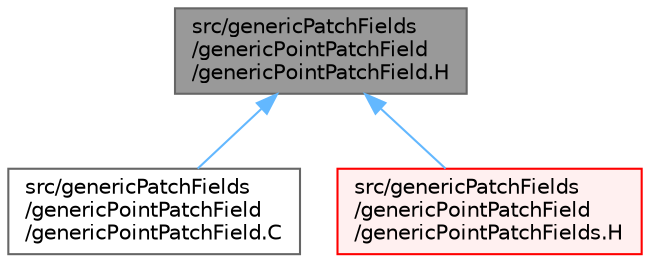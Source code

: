 digraph "src/genericPatchFields/genericPointPatchField/genericPointPatchField.H"
{
 // LATEX_PDF_SIZE
  bgcolor="transparent";
  edge [fontname=Helvetica,fontsize=10,labelfontname=Helvetica,labelfontsize=10];
  node [fontname=Helvetica,fontsize=10,shape=box,height=0.2,width=0.4];
  Node1 [id="Node000001",label="src/genericPatchFields\l/genericPointPatchField\l/genericPointPatchField.H",height=0.2,width=0.4,color="gray40", fillcolor="grey60", style="filled", fontcolor="black",tooltip=" "];
  Node1 -> Node2 [id="edge1_Node000001_Node000002",dir="back",color="steelblue1",style="solid",tooltip=" "];
  Node2 [id="Node000002",label="src/genericPatchFields\l/genericPointPatchField\l/genericPointPatchField.C",height=0.2,width=0.4,color="grey40", fillcolor="white", style="filled",URL="$genericPointPatchField_8C.html",tooltip=" "];
  Node1 -> Node3 [id="edge2_Node000001_Node000003",dir="back",color="steelblue1",style="solid",tooltip=" "];
  Node3 [id="Node000003",label="src/genericPatchFields\l/genericPointPatchField\l/genericPointPatchFields.H",height=0.2,width=0.4,color="red", fillcolor="#FFF0F0", style="filled",URL="$genericPointPatchFields_8H.html",tooltip=" "];
}
